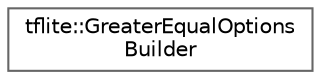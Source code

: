 digraph "Graphical Class Hierarchy"
{
 // LATEX_PDF_SIZE
  bgcolor="transparent";
  edge [fontname=Helvetica,fontsize=10,labelfontname=Helvetica,labelfontsize=10];
  node [fontname=Helvetica,fontsize=10,shape=box,height=0.2,width=0.4];
  rankdir="LR";
  Node0 [id="Node000000",label="tflite::GreaterEqualOptions\lBuilder",height=0.2,width=0.4,color="grey40", fillcolor="white", style="filled",URL="$structtflite_1_1_greater_equal_options_builder.html",tooltip=" "];
}
